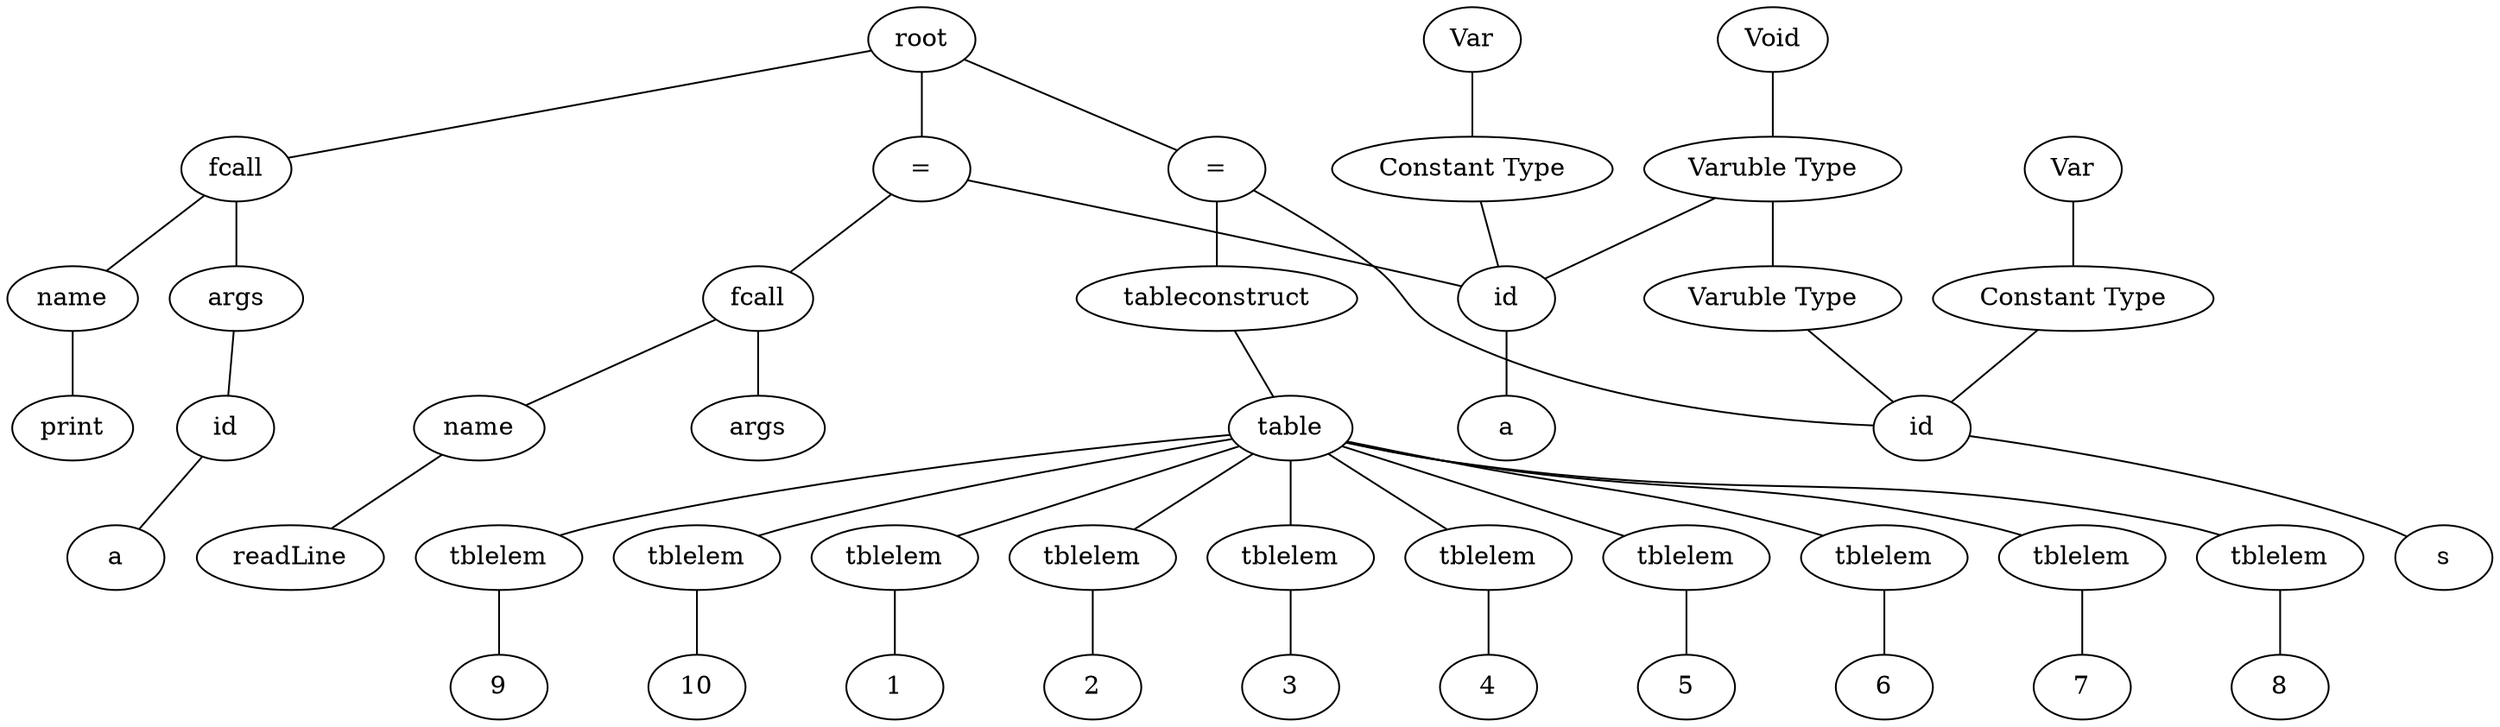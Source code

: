 graph graphname {
root;
assign0[label = "="];
root--assign0;
expr0[label = "id"];
assign0--expr0;
type0[label = "Varuble Type"];
type0--expr0;
type1[label = "Int"];
type1--type0;
consttype0[label = "Constant Type"];
consttype0--expr0;
consttype1[label = "Var"];
consttype1--consttype0;
expr1[label = "s"];
expr0--expr1;
expr2[label = "tableconstruct"];
assign0--expr2;
table0[label = "table"];
expr2--table0;
table00[label = "tblelem"];
table0--table00;
expr3[label = "1"];
table00--expr3;
table01[label = "tblelem"];
table0--table01;
expr4[label = "2"];
table01--expr4;
table02[label = "tblelem"];
table0--table02;
expr5[label = "3"];
table02--expr5;
table03[label = "tblelem"];
table0--table03;
expr6[label = "4"];
table03--expr6;
table04[label = "tblelem"];
table0--table04;
expr7[label = "5"];
table04--expr7;
table05[label = "tblelem"];
table0--table05;
expr8[label = "6"];
table05--expr8;
table06[label = "tblelem"];
table0--table06;
expr9[label = "7"];
table06--expr9;
table07[label = "tblelem"];
table0--table07;
expr10[label = "8"];
table07--expr10;
table08[label = "tblelem"];
table0--table08;
expr11[label = "9"];
table08--expr11;
table09[label = "tblelem"];
table0--table09;
expr12[label = "10"];
table09--expr12;
assign1[label = "="];
root--assign1;
expr13[label = "id"];
assign1--expr13;
type1[label = "Varuble Type"];
type1--expr13;
type2[label = "Void"];
type2--type1;
consttype2[label = "Constant Type"];
consttype2--expr13;
consttype3[label = "Var"];
consttype3--consttype2;
expr14[label = "a"];
expr13--expr14;
expr15[label = "fcall"];
assign1--expr15;
expr15name[label = "name"];
expr16[label = "readLine"];
expr15name--expr16;
expr15--expr15name;
expr15args[label = " args "];
expr15 -- expr15args;
expr17[label = "fcall"];
root--expr17;
expr17name[label = "name"];
expr18[label = "print"];
expr17name--expr18;
expr17--expr17name;
expr17args[label = " args "];
expr17 -- expr17args;
expr19[label = "id"];
expr17args--expr19;
expr20[label = "a"];
expr19--expr20;
}
